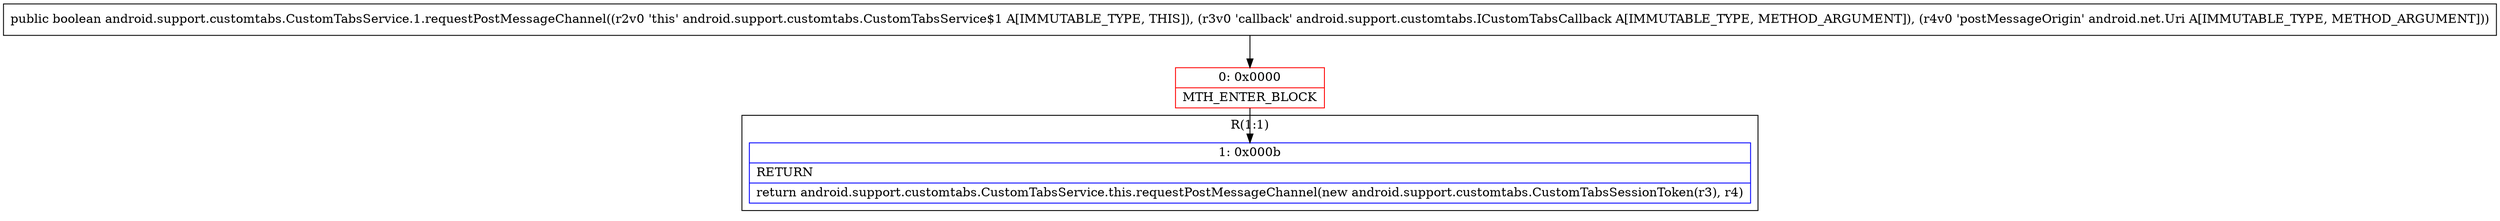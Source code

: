 digraph "CFG forandroid.support.customtabs.CustomTabsService.1.requestPostMessageChannel(Landroid\/support\/customtabs\/ICustomTabsCallback;Landroid\/net\/Uri;)Z" {
subgraph cluster_Region_733012512 {
label = "R(1:1)";
node [shape=record,color=blue];
Node_1 [shape=record,label="{1\:\ 0x000b|RETURN\l|return android.support.customtabs.CustomTabsService.this.requestPostMessageChannel(new android.support.customtabs.CustomTabsSessionToken(r3), r4)\l}"];
}
Node_0 [shape=record,color=red,label="{0\:\ 0x0000|MTH_ENTER_BLOCK\l}"];
MethodNode[shape=record,label="{public boolean android.support.customtabs.CustomTabsService.1.requestPostMessageChannel((r2v0 'this' android.support.customtabs.CustomTabsService$1 A[IMMUTABLE_TYPE, THIS]), (r3v0 'callback' android.support.customtabs.ICustomTabsCallback A[IMMUTABLE_TYPE, METHOD_ARGUMENT]), (r4v0 'postMessageOrigin' android.net.Uri A[IMMUTABLE_TYPE, METHOD_ARGUMENT])) }"];
MethodNode -> Node_0;
Node_0 -> Node_1;
}

